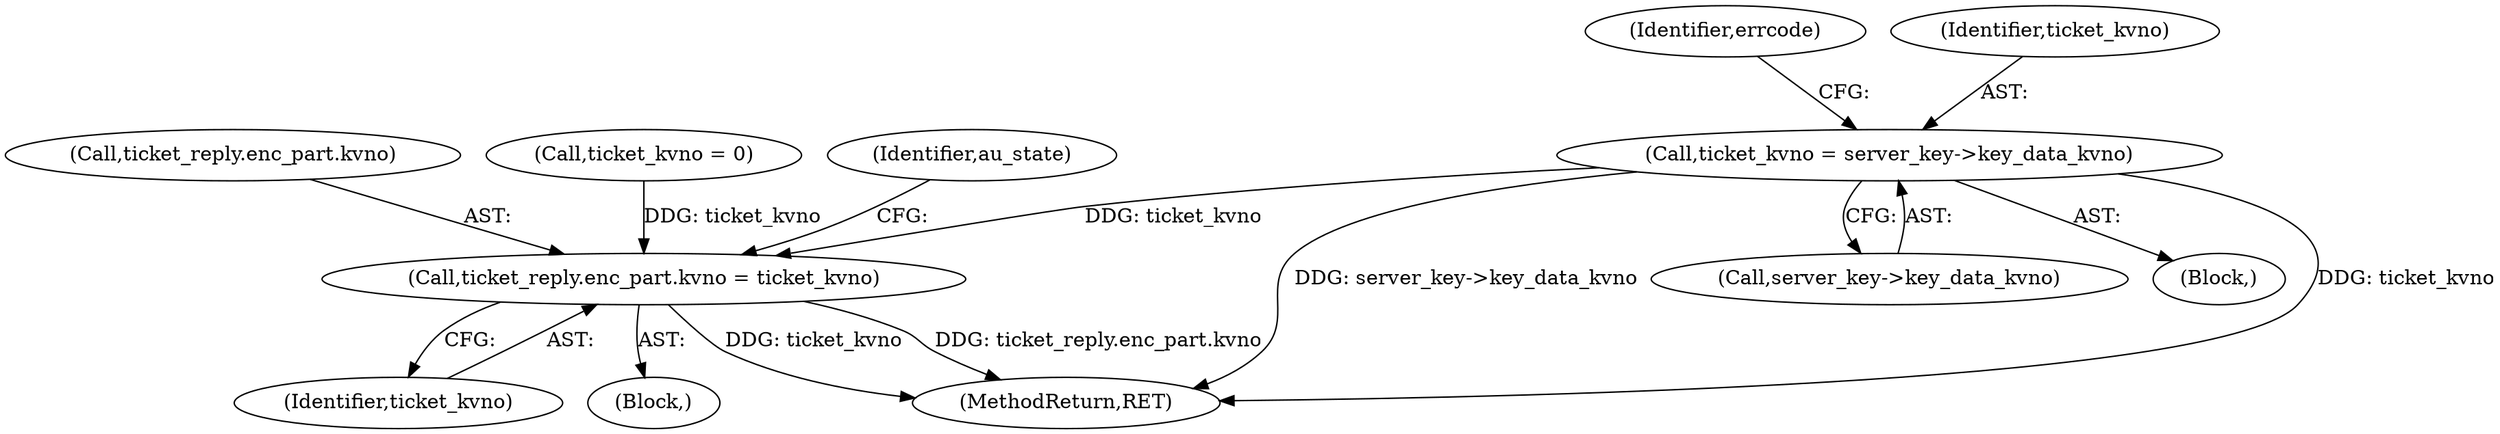 digraph "0_krb5_ffb35baac6981f9e8914f8f3bffd37f284b85970_0@pointer" {
"1001878" [label="(Call,ticket_kvno = server_key->key_data_kvno)"];
"1001909" [label="(Call,ticket_reply.enc_part.kvno = ticket_kvno)"];
"1001877" [label="(Block,)"];
"1001909" [label="(Call,ticket_reply.enc_part.kvno = ticket_kvno)"];
"1001910" [label="(Call,ticket_reply.enc_part.kvno)"];
"1001878" [label="(Call,ticket_kvno = server_key->key_data_kvno)"];
"1002500" [label="(MethodReturn,RET)"];
"1001856" [label="(Call,ticket_kvno = 0)"];
"1001915" [label="(Identifier,ticket_kvno)"];
"1001884" [label="(Identifier,errcode)"];
"1000171" [label="(Block,)"];
"1001880" [label="(Call,server_key->key_data_kvno)"];
"1001879" [label="(Identifier,ticket_kvno)"];
"1001918" [label="(Identifier,au_state)"];
"1001878" -> "1001877"  [label="AST: "];
"1001878" -> "1001880"  [label="CFG: "];
"1001879" -> "1001878"  [label="AST: "];
"1001880" -> "1001878"  [label="AST: "];
"1001884" -> "1001878"  [label="CFG: "];
"1001878" -> "1002500"  [label="DDG: ticket_kvno"];
"1001878" -> "1002500"  [label="DDG: server_key->key_data_kvno"];
"1001878" -> "1001909"  [label="DDG: ticket_kvno"];
"1001909" -> "1000171"  [label="AST: "];
"1001909" -> "1001915"  [label="CFG: "];
"1001910" -> "1001909"  [label="AST: "];
"1001915" -> "1001909"  [label="AST: "];
"1001918" -> "1001909"  [label="CFG: "];
"1001909" -> "1002500"  [label="DDG: ticket_kvno"];
"1001909" -> "1002500"  [label="DDG: ticket_reply.enc_part.kvno"];
"1001856" -> "1001909"  [label="DDG: ticket_kvno"];
}
